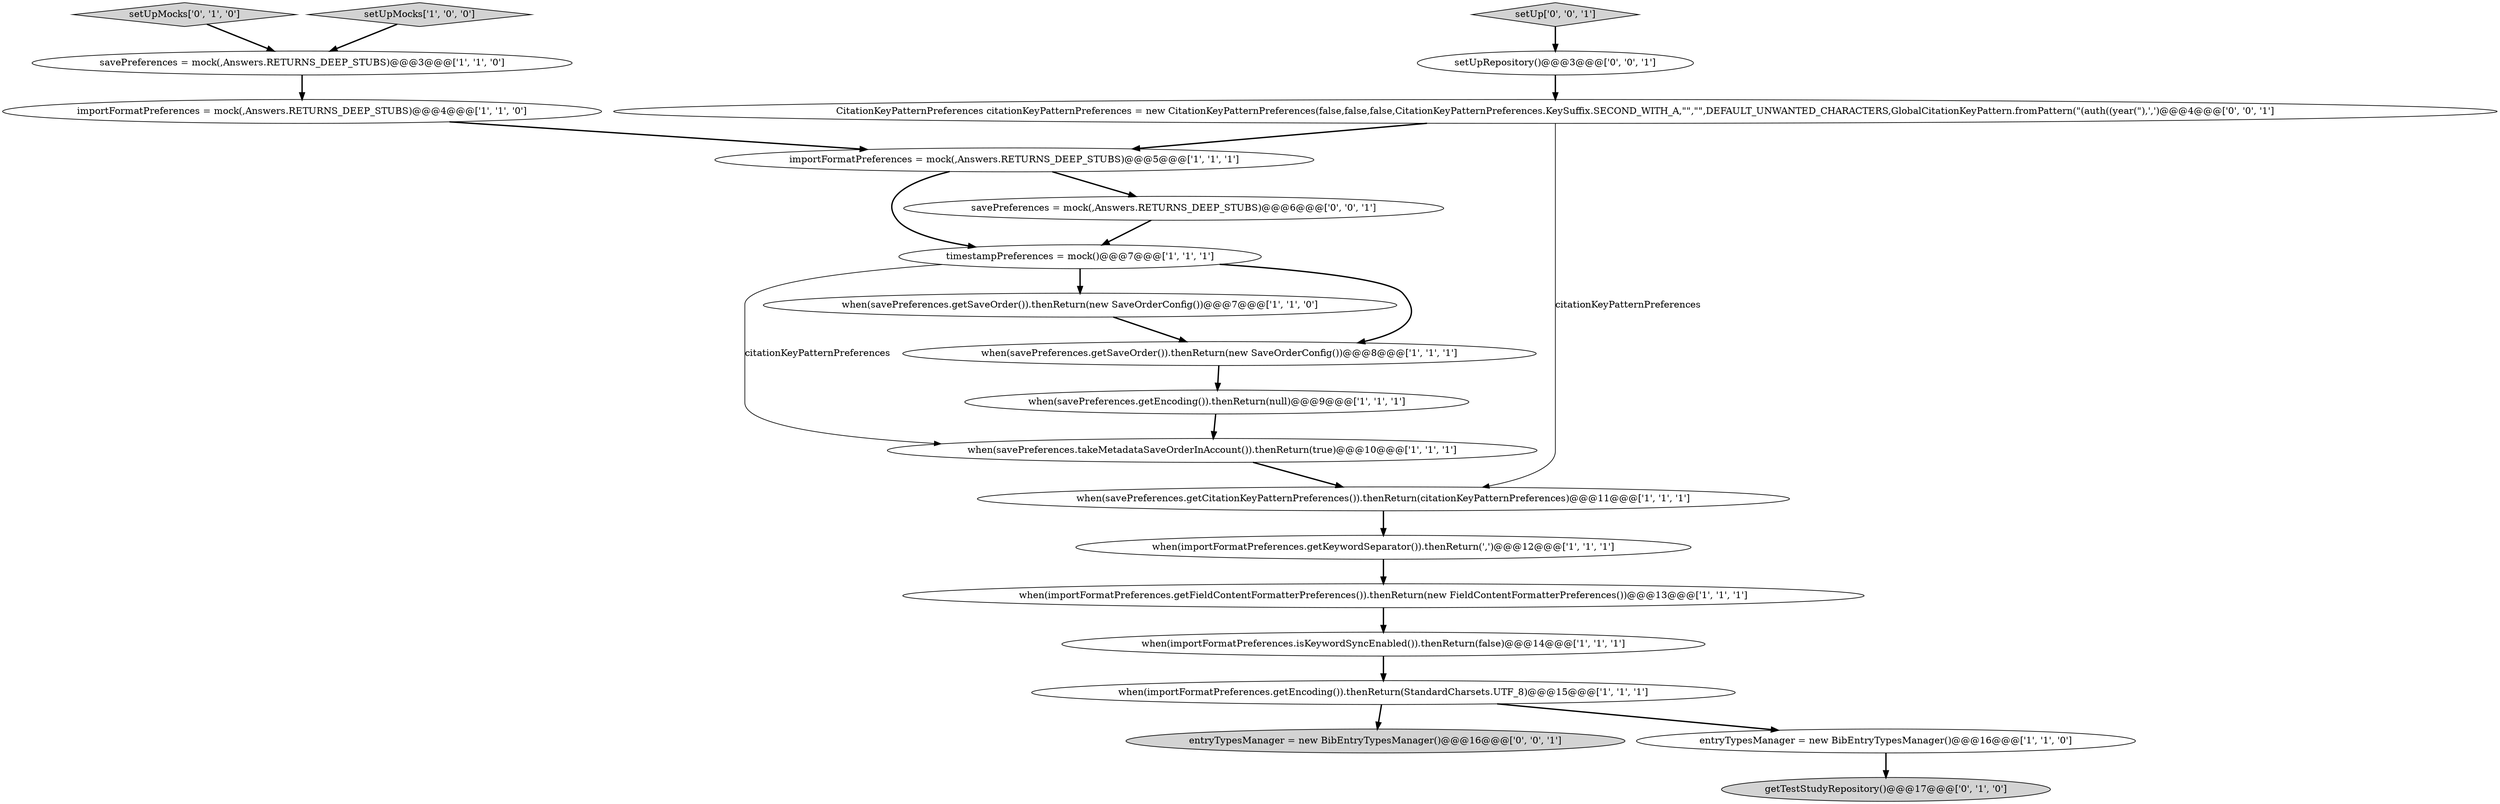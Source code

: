 digraph {
19 [style = filled, label = "savePreferences = mock(,Answers.RETURNS_DEEP_STUBS)@@@6@@@['0', '0', '1']", fillcolor = white, shape = ellipse image = "AAA0AAABBB3BBB"];
15 [style = filled, label = "getTestStudyRepository()@@@17@@@['0', '1', '0']", fillcolor = lightgray, shape = ellipse image = "AAA1AAABBB2BBB"];
14 [style = filled, label = "when(importFormatPreferences.getFieldContentFormatterPreferences()).thenReturn(new FieldContentFormatterPreferences())@@@13@@@['1', '1', '1']", fillcolor = white, shape = ellipse image = "AAA0AAABBB1BBB"];
21 [style = filled, label = "setUpRepository()@@@3@@@['0', '0', '1']", fillcolor = white, shape = ellipse image = "AAA0AAABBB3BBB"];
16 [style = filled, label = "setUpMocks['0', '1', '0']", fillcolor = lightgray, shape = diamond image = "AAA0AAABBB2BBB"];
5 [style = filled, label = "setUpMocks['1', '0', '0']", fillcolor = lightgray, shape = diamond image = "AAA0AAABBB1BBB"];
17 [style = filled, label = "setUp['0', '0', '1']", fillcolor = lightgray, shape = diamond image = "AAA0AAABBB3BBB"];
0 [style = filled, label = "when(savePreferences.getSaveOrder()).thenReturn(new SaveOrderConfig())@@@8@@@['1', '1', '1']", fillcolor = white, shape = ellipse image = "AAA0AAABBB1BBB"];
18 [style = filled, label = "entryTypesManager = new BibEntryTypesManager()@@@16@@@['0', '0', '1']", fillcolor = lightgray, shape = ellipse image = "AAA0AAABBB3BBB"];
1 [style = filled, label = "when(savePreferences.takeMetadataSaveOrderInAccount()).thenReturn(true)@@@10@@@['1', '1', '1']", fillcolor = white, shape = ellipse image = "AAA0AAABBB1BBB"];
12 [style = filled, label = "when(importFormatPreferences.getKeywordSeparator()).thenReturn(',')@@@12@@@['1', '1', '1']", fillcolor = white, shape = ellipse image = "AAA0AAABBB1BBB"];
9 [style = filled, label = "when(savePreferences.getSaveOrder()).thenReturn(new SaveOrderConfig())@@@7@@@['1', '1', '0']", fillcolor = white, shape = ellipse image = "AAA0AAABBB1BBB"];
10 [style = filled, label = "timestampPreferences = mock()@@@7@@@['1', '1', '1']", fillcolor = white, shape = ellipse image = "AAA0AAABBB1BBB"];
8 [style = filled, label = "when(importFormatPreferences.getEncoding()).thenReturn(StandardCharsets.UTF_8)@@@15@@@['1', '1', '1']", fillcolor = white, shape = ellipse image = "AAA0AAABBB1BBB"];
11 [style = filled, label = "importFormatPreferences = mock(,Answers.RETURNS_DEEP_STUBS)@@@5@@@['1', '1', '1']", fillcolor = white, shape = ellipse image = "AAA0AAABBB1BBB"];
6 [style = filled, label = "entryTypesManager = new BibEntryTypesManager()@@@16@@@['1', '1', '0']", fillcolor = white, shape = ellipse image = "AAA0AAABBB1BBB"];
20 [style = filled, label = "CitationKeyPatternPreferences citationKeyPatternPreferences = new CitationKeyPatternPreferences(false,false,false,CitationKeyPatternPreferences.KeySuffix.SECOND_WITH_A,\"\",\"\",DEFAULT_UNWANTED_CHARACTERS,GlobalCitationKeyPattern.fromPattern(\"(auth((year(\"),',')@@@4@@@['0', '0', '1']", fillcolor = white, shape = ellipse image = "AAA0AAABBB3BBB"];
4 [style = filled, label = "savePreferences = mock(,Answers.RETURNS_DEEP_STUBS)@@@3@@@['1', '1', '0']", fillcolor = white, shape = ellipse image = "AAA0AAABBB1BBB"];
13 [style = filled, label = "when(savePreferences.getCitationKeyPatternPreferences()).thenReturn(citationKeyPatternPreferences)@@@11@@@['1', '1', '1']", fillcolor = white, shape = ellipse image = "AAA0AAABBB1BBB"];
3 [style = filled, label = "when(savePreferences.getEncoding()).thenReturn(null)@@@9@@@['1', '1', '1']", fillcolor = white, shape = ellipse image = "AAA0AAABBB1BBB"];
2 [style = filled, label = "when(importFormatPreferences.isKeywordSyncEnabled()).thenReturn(false)@@@14@@@['1', '1', '1']", fillcolor = white, shape = ellipse image = "AAA0AAABBB1BBB"];
7 [style = filled, label = "importFormatPreferences = mock(,Answers.RETURNS_DEEP_STUBS)@@@4@@@['1', '1', '0']", fillcolor = white, shape = ellipse image = "AAA0AAABBB1BBB"];
19->10 [style = bold, label=""];
4->7 [style = bold, label=""];
16->4 [style = bold, label=""];
17->21 [style = bold, label=""];
6->15 [style = bold, label=""];
12->14 [style = bold, label=""];
10->9 [style = bold, label=""];
9->0 [style = bold, label=""];
0->3 [style = bold, label=""];
8->6 [style = bold, label=""];
10->1 [style = solid, label="citationKeyPatternPreferences"];
7->11 [style = bold, label=""];
5->4 [style = bold, label=""];
3->1 [style = bold, label=""];
2->8 [style = bold, label=""];
8->18 [style = bold, label=""];
13->12 [style = bold, label=""];
11->10 [style = bold, label=""];
21->20 [style = bold, label=""];
11->19 [style = bold, label=""];
14->2 [style = bold, label=""];
20->13 [style = solid, label="citationKeyPatternPreferences"];
10->0 [style = bold, label=""];
1->13 [style = bold, label=""];
20->11 [style = bold, label=""];
}
